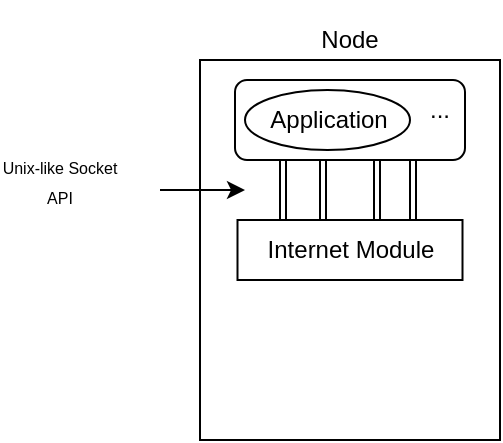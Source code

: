 <mxfile version="17.1.3" type="github">
  <diagram id="1B-fpYNwHT8gGiFz7cac" name="Page-1">
    <mxGraphModel dx="569" dy="347" grid="1" gridSize="10" guides="1" tooltips="1" connect="1" arrows="1" fold="1" page="1" pageScale="1" pageWidth="827" pageHeight="1169" math="0" shadow="0">
      <root>
        <mxCell id="0" />
        <mxCell id="1" parent="0" />
        <mxCell id="xWFW9N1MGH_5OfrrkcUP-1" value="" style="rounded=0;whiteSpace=wrap;html=1;" vertex="1" parent="1">
          <mxGeometry x="250" y="100" width="150" height="190" as="geometry" />
        </mxCell>
        <mxCell id="xWFW9N1MGH_5OfrrkcUP-4" value="&lt;font style=&quot;font-size: 12px&quot;&gt;Node&lt;/font&gt;" style="text;html=1;strokeColor=none;fillColor=none;align=center;verticalAlign=middle;whiteSpace=wrap;rounded=0;" vertex="1" parent="1">
          <mxGeometry x="295" y="70" width="60" height="40" as="geometry" />
        </mxCell>
        <mxCell id="xWFW9N1MGH_5OfrrkcUP-5" value="" style="rounded=1;whiteSpace=wrap;html=1;fontSize=12;" vertex="1" parent="1">
          <mxGeometry x="267.5" y="110" width="115" height="40" as="geometry" />
        </mxCell>
        <mxCell id="xWFW9N1MGH_5OfrrkcUP-6" value="Application" style="ellipse;whiteSpace=wrap;html=1;fontSize=12;" vertex="1" parent="1">
          <mxGeometry x="272.5" y="115" width="82.5" height="30" as="geometry" />
        </mxCell>
        <mxCell id="xWFW9N1MGH_5OfrrkcUP-7" value="&lt;font style=&quot;font-size: 12px&quot;&gt;...&lt;/font&gt;" style="text;html=1;strokeColor=none;fillColor=none;align=center;verticalAlign=middle;whiteSpace=wrap;rounded=0;" vertex="1" parent="1">
          <mxGeometry x="340" y="105" width="60" height="40" as="geometry" />
        </mxCell>
        <mxCell id="xWFW9N1MGH_5OfrrkcUP-8" value="" style="endArrow=classic;html=1;rounded=0;fontSize=12;" edge="1" parent="1">
          <mxGeometry width="50" height="50" relative="1" as="geometry">
            <mxPoint x="230" y="165" as="sourcePoint" />
            <mxPoint x="272.5" y="165" as="targetPoint" />
          </mxGeometry>
        </mxCell>
        <mxCell id="xWFW9N1MGH_5OfrrkcUP-9" value="Internet Module" style="rounded=0;whiteSpace=wrap;html=1;fontSize=12;" vertex="1" parent="1">
          <mxGeometry x="268.75" y="180" width="112.5" height="30" as="geometry" />
        </mxCell>
        <mxCell id="xWFW9N1MGH_5OfrrkcUP-18" value="" style="rounded=0;whiteSpace=wrap;html=1;fontSize=12;" vertex="1" parent="1">
          <mxGeometry x="290" y="150" width="3" height="30" as="geometry" />
        </mxCell>
        <mxCell id="xWFW9N1MGH_5OfrrkcUP-19" value="" style="rounded=0;whiteSpace=wrap;html=1;fontSize=12;" vertex="1" parent="1">
          <mxGeometry x="310" y="150" width="3" height="30" as="geometry" />
        </mxCell>
        <mxCell id="xWFW9N1MGH_5OfrrkcUP-20" value="" style="rounded=0;whiteSpace=wrap;html=1;fontSize=12;" vertex="1" parent="1">
          <mxGeometry x="337" y="150" width="3" height="30" as="geometry" />
        </mxCell>
        <mxCell id="xWFW9N1MGH_5OfrrkcUP-21" value="" style="rounded=0;whiteSpace=wrap;html=1;fontSize=12;" vertex="1" parent="1">
          <mxGeometry x="355" y="150" width="3" height="30" as="geometry" />
        </mxCell>
        <mxCell id="xWFW9N1MGH_5OfrrkcUP-23" value="&lt;font style=&quot;font-size: 8px&quot;&gt;Unix-like Socket API&lt;/font&gt;" style="text;html=1;strokeColor=none;fillColor=none;align=center;verticalAlign=middle;whiteSpace=wrap;rounded=0;fontSize=12;" vertex="1" parent="1">
          <mxGeometry x="150" y="145" width="60" height="30" as="geometry" />
        </mxCell>
      </root>
    </mxGraphModel>
  </diagram>
</mxfile>
